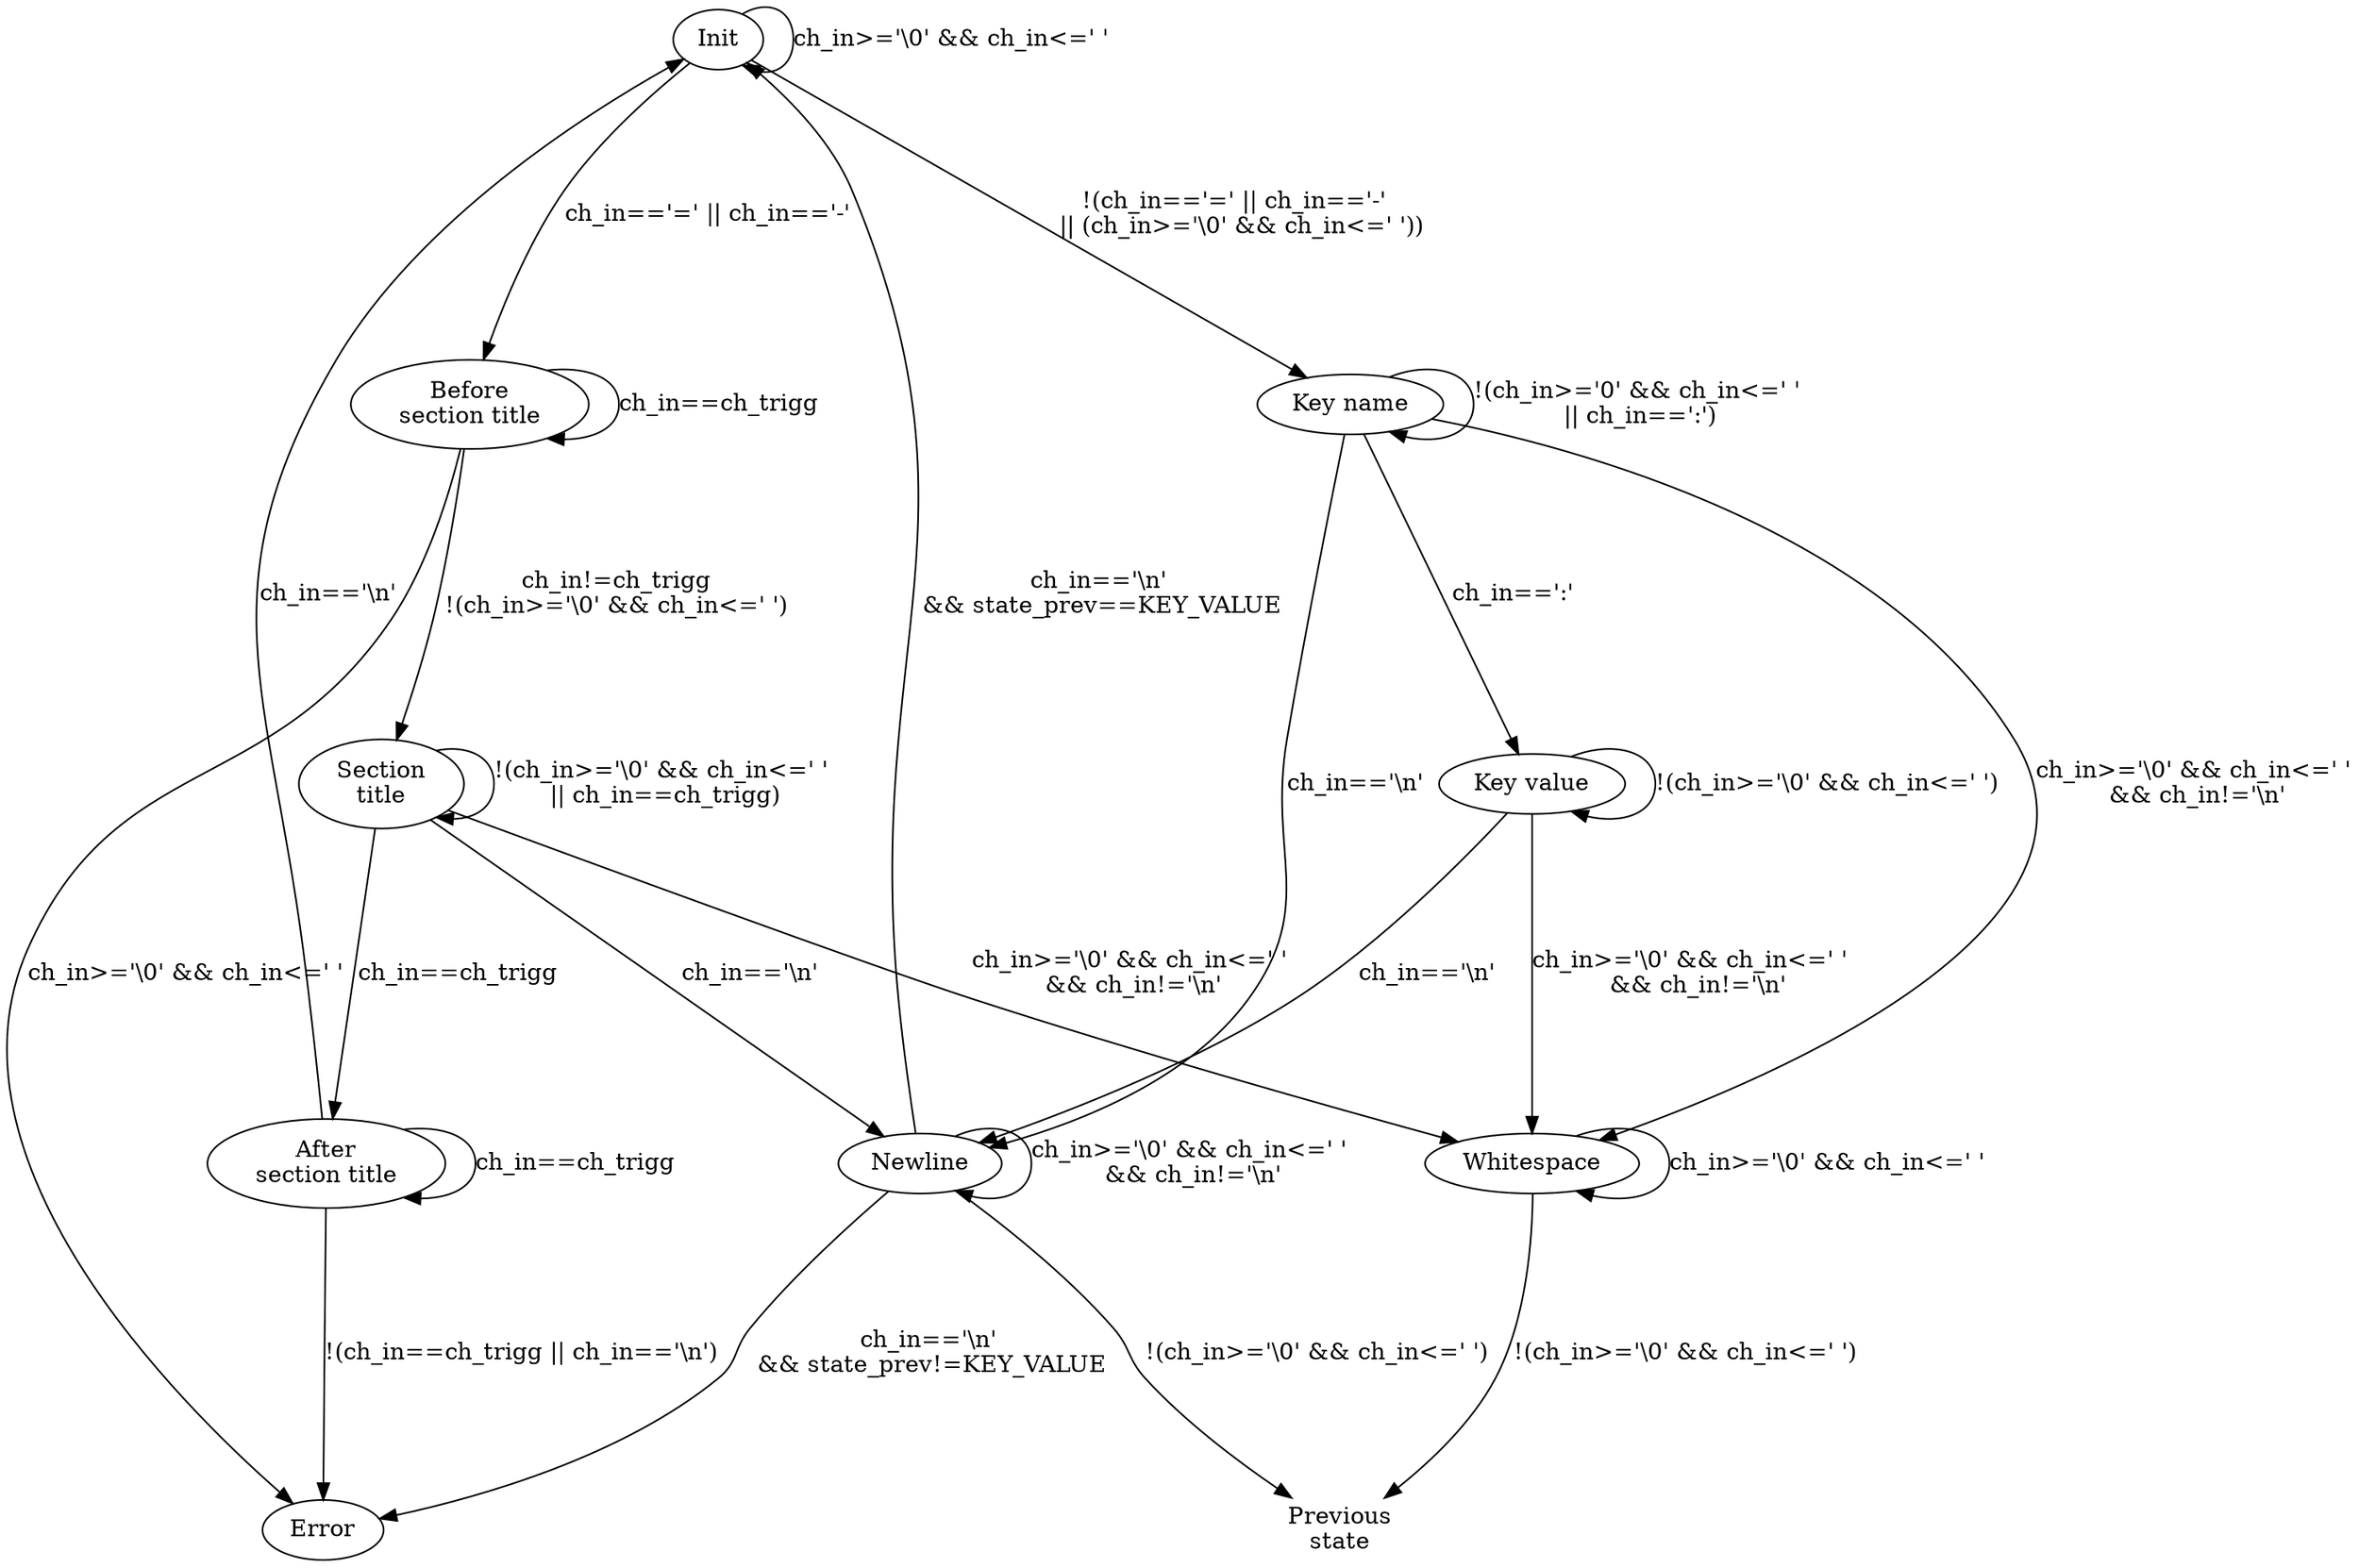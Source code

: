 digraph "Parser"
	{
	ranksep=2
	init[label="Init"];
	section_title_before[label="Before\nsection title"];
	section_title[label="Section\ntitle"];
	section_title_after[label="After\nsection title"];
	key_name[label="Key name"];
	key_value[label="Key value"];
	whitespace[label="Whitespace"];
	newline[label="Newline"];
	error[label="Error"];
	state_prev[label="Previous\nstate",shape="none"];

	init->section_title_before[label="ch_in=='=' || ch_in=='-'"];
	init->init[label="ch_in>='\\0' && ch_in<=' '"];
	init->key_name[label="!(ch_in=='=' || ch_in=='-' \n || (ch_in>='\\0' && ch_in<=' '))"];

	whitespace->whitespace[label="ch_in>='\\0' && ch_in<=' '"];
	whitespace->state_prev[label="!(ch_in>='\\0' && ch_in<=' ')"];

	section_title_before->section_title[label="ch_in!=ch_trigg\n!(ch_in>='\\0' && ch_in<=' ')"];
	section_title_before->section_title_before[label="ch_in==ch_trigg"];
	section_title_before->error[label="ch_in>='\\0' && ch_in<=' '"];

	section_title->whitespace[label="ch_in>='\\0' && ch_in<=' '\n && ch_in!='\\n'"];
	section_title->newline[label="ch_in=='\\n'"];
	section_title->section_title[label="!(ch_in>='\\0' && ch_in<=' '\n || ch_in==ch_trigg)"];
	section_title->section_title_after[label="ch_in==ch_trigg"];

	section_title_after->section_title_after[label="ch_in==ch_trigg"];
	section_title_after->init[label="ch_in=='\\n'"];
	section_title_after->error[label="!(ch_in==ch_trigg || ch_in=='\\n')"];

	key_name->key_value[label="ch_in==':'"];
	key_name->newline[label="ch_in=='\\n'"];
	key_name->whitespace[label="ch_in>='\\0' && ch_in<=' '\n && ch_in!='\\n'"];
	key_name->key_name[label="!(ch_in>='\0' && ch_in<=' '\n || ch_in==':')"];

	key_value->whitespace[label="ch_in>='\\0' && ch_in<=' '\n  && ch_in!='\\n'"];
	key_value->newline[label="ch_in=='\\n'"];
	key_value->key_value[label="!(ch_in>='\\0' && ch_in<=' ')"];


	newline->error[label="ch_in=='\\n'\n && state_prev!=KEY_VALUE"];
	newline->init[label="ch_in=='\\n'\n && state_prev==KEY_VALUE"];
	newline->newline[label="ch_in>='\\0' && ch_in<=' '\n && ch_in!='\\n'"];
	newline->state_prev[label="!(ch_in>='\\0' && ch_in<=' ')"];
	}
